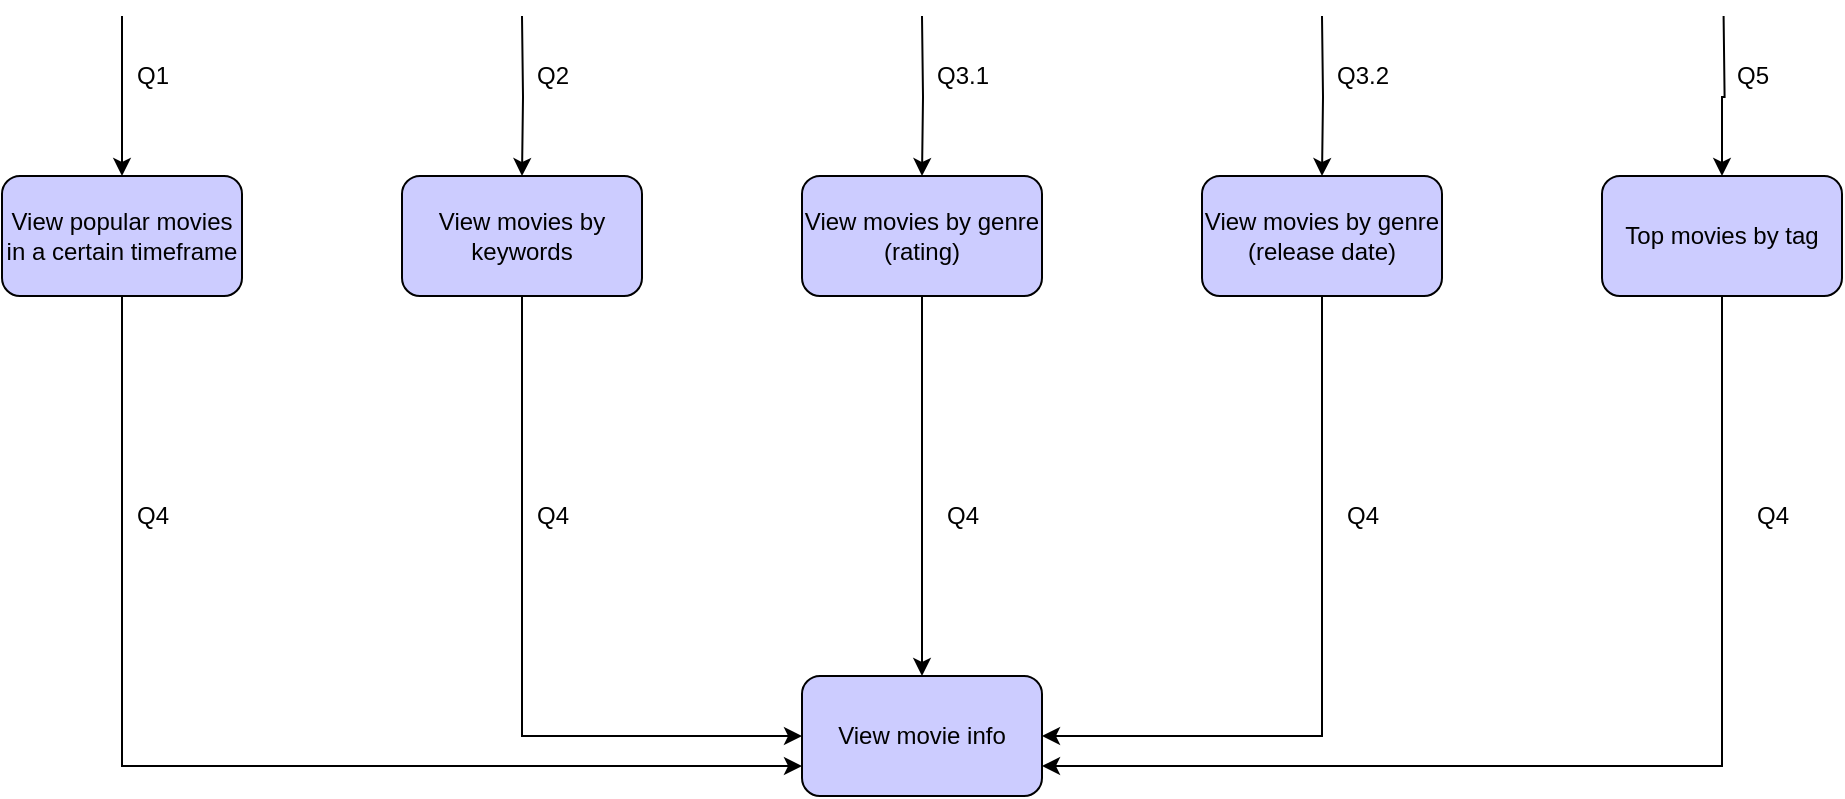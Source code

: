 <mxfile version="20.0.0" type="device"><diagram id="UzDGw8xLHA9OB_k00dZj" name="Page-1"><mxGraphModel dx="865" dy="1256" grid="1" gridSize="10" guides="1" tooltips="1" connect="1" arrows="1" fold="1" page="0" pageScale="1" pageWidth="827" pageHeight="1169" math="0" shadow="0"><root><mxCell id="0"/><mxCell id="1" parent="0"/><mxCell id="HHup6_fOBy6k7rMLV8aZ-13" value="" style="edgeStyle=orthogonalEdgeStyle;rounded=0;orthogonalLoop=1;jettySize=auto;html=1;" edge="1" parent="1" target="HHup6_fOBy6k7rMLV8aZ-8"><mxGeometry relative="1" as="geometry"><mxPoint x="300" y="-660" as="sourcePoint"/></mxGeometry></mxCell><mxCell id="HHup6_fOBy6k7rMLV8aZ-23" style="edgeStyle=orthogonalEdgeStyle;rounded=0;orthogonalLoop=1;jettySize=auto;html=1;entryX=0;entryY=0.75;entryDx=0;entryDy=0;" edge="1" parent="1" source="HHup6_fOBy6k7rMLV8aZ-7" target="HHup6_fOBy6k7rMLV8aZ-11"><mxGeometry relative="1" as="geometry"><Array as="points"><mxPoint x="100" y="-285"/></Array></mxGeometry></mxCell><mxCell id="HHup6_fOBy6k7rMLV8aZ-7" value="View popular movies in a certain timeframe" style="rounded=1;whiteSpace=wrap;html=1;fillColor=#CCCCFF;" vertex="1" parent="1"><mxGeometry x="40" y="-580" width="120" height="60" as="geometry"/></mxCell><mxCell id="HHup6_fOBy6k7rMLV8aZ-14" value="" style="edgeStyle=orthogonalEdgeStyle;rounded=0;orthogonalLoop=1;jettySize=auto;html=1;" edge="1" parent="1" target="HHup6_fOBy6k7rMLV8aZ-9"><mxGeometry relative="1" as="geometry"><mxPoint x="500" y="-660" as="sourcePoint"/></mxGeometry></mxCell><mxCell id="HHup6_fOBy6k7rMLV8aZ-24" style="edgeStyle=orthogonalEdgeStyle;rounded=0;orthogonalLoop=1;jettySize=auto;html=1;" edge="1" parent="1" source="HHup6_fOBy6k7rMLV8aZ-8" target="HHup6_fOBy6k7rMLV8aZ-11"><mxGeometry relative="1" as="geometry"><Array as="points"><mxPoint x="300" y="-300"/></Array></mxGeometry></mxCell><mxCell id="HHup6_fOBy6k7rMLV8aZ-8" value="View movies by keywords" style="rounded=1;whiteSpace=wrap;html=1;fillColor=#CCCCFF;" vertex="1" parent="1"><mxGeometry x="240" y="-580" width="120" height="60" as="geometry"/></mxCell><mxCell id="HHup6_fOBy6k7rMLV8aZ-15" value="" style="edgeStyle=orthogonalEdgeStyle;rounded=0;orthogonalLoop=1;jettySize=auto;html=1;" edge="1" parent="1" target="HHup6_fOBy6k7rMLV8aZ-10"><mxGeometry relative="1" as="geometry"><mxPoint x="700" y="-660" as="sourcePoint"/></mxGeometry></mxCell><mxCell id="HHup6_fOBy6k7rMLV8aZ-25" style="edgeStyle=orthogonalEdgeStyle;rounded=0;orthogonalLoop=1;jettySize=auto;html=1;" edge="1" parent="1" source="HHup6_fOBy6k7rMLV8aZ-9" target="HHup6_fOBy6k7rMLV8aZ-11"><mxGeometry relative="1" as="geometry"/></mxCell><mxCell id="HHup6_fOBy6k7rMLV8aZ-9" value="View movies by genre (rating)" style="rounded=1;whiteSpace=wrap;html=1;fillColor=#CCCCFF;" vertex="1" parent="1"><mxGeometry x="440" y="-580" width="120" height="60" as="geometry"/></mxCell><mxCell id="HHup6_fOBy6k7rMLV8aZ-16" value="" style="edgeStyle=orthogonalEdgeStyle;rounded=0;orthogonalLoop=1;jettySize=auto;html=1;" edge="1" parent="1" target="HHup6_fOBy6k7rMLV8aZ-12"><mxGeometry relative="1" as="geometry"><mxPoint x="900.8" y="-660" as="sourcePoint"/></mxGeometry></mxCell><mxCell id="HHup6_fOBy6k7rMLV8aZ-26" style="edgeStyle=orthogonalEdgeStyle;rounded=0;orthogonalLoop=1;jettySize=auto;html=1;entryX=1;entryY=0.5;entryDx=0;entryDy=0;" edge="1" parent="1" source="HHup6_fOBy6k7rMLV8aZ-10" target="HHup6_fOBy6k7rMLV8aZ-11"><mxGeometry relative="1" as="geometry"><mxPoint x="560" y="-310" as="targetPoint"/><Array as="points"><mxPoint x="700" y="-300"/></Array></mxGeometry></mxCell><mxCell id="HHup6_fOBy6k7rMLV8aZ-10" value="View movies by genre (release date)" style="rounded=1;whiteSpace=wrap;html=1;fillColor=#CCCCFF;" vertex="1" parent="1"><mxGeometry x="640" y="-580" width="120" height="60" as="geometry"/></mxCell><mxCell id="HHup6_fOBy6k7rMLV8aZ-11" value="View movie info" style="rounded=1;whiteSpace=wrap;html=1;fillColor=#CCCCFF;" vertex="1" parent="1"><mxGeometry x="440" y="-330" width="120" height="60" as="geometry"/></mxCell><mxCell id="HHup6_fOBy6k7rMLV8aZ-27" style="edgeStyle=orthogonalEdgeStyle;rounded=0;orthogonalLoop=1;jettySize=auto;html=1;entryX=1;entryY=0.75;entryDx=0;entryDy=0;" edge="1" parent="1" source="HHup6_fOBy6k7rMLV8aZ-12" target="HHup6_fOBy6k7rMLV8aZ-11"><mxGeometry relative="1" as="geometry"><Array as="points"><mxPoint x="900" y="-285"/></Array></mxGeometry></mxCell><mxCell id="HHup6_fOBy6k7rMLV8aZ-12" value="Top movies by tag" style="rounded=1;whiteSpace=wrap;html=1;fillColor=#CCCCFF;" vertex="1" parent="1"><mxGeometry x="840" y="-580" width="120" height="60" as="geometry"/></mxCell><mxCell id="HHup6_fOBy6k7rMLV8aZ-17" value="" style="endArrow=classic;html=1;rounded=0;entryX=0.5;entryY=0;entryDx=0;entryDy=0;" edge="1" parent="1" target="HHup6_fOBy6k7rMLV8aZ-7"><mxGeometry width="50" height="50" relative="1" as="geometry"><mxPoint x="100" y="-660" as="sourcePoint"/><mxPoint x="40" y="-550" as="targetPoint"/></mxGeometry></mxCell><mxCell id="HHup6_fOBy6k7rMLV8aZ-18" value="Q1" style="text;html=1;align=center;verticalAlign=middle;resizable=0;points=[];autosize=1;strokeColor=none;fillColor=none;" vertex="1" parent="1"><mxGeometry x="100" y="-640" width="30" height="20" as="geometry"/></mxCell><mxCell id="HHup6_fOBy6k7rMLV8aZ-19" value="Q2" style="text;html=1;align=center;verticalAlign=middle;resizable=0;points=[];autosize=1;strokeColor=none;fillColor=none;" vertex="1" parent="1"><mxGeometry x="300" y="-640" width="30" height="20" as="geometry"/></mxCell><mxCell id="HHup6_fOBy6k7rMLV8aZ-20" value="Q3.1" style="text;html=1;align=center;verticalAlign=middle;resizable=0;points=[];autosize=1;strokeColor=none;fillColor=none;" vertex="1" parent="1"><mxGeometry x="500" y="-640" width="40" height="20" as="geometry"/></mxCell><mxCell id="HHup6_fOBy6k7rMLV8aZ-21" value="Q3.2" style="text;html=1;align=center;verticalAlign=middle;resizable=0;points=[];autosize=1;strokeColor=none;fillColor=none;" vertex="1" parent="1"><mxGeometry x="700" y="-640" width="40" height="20" as="geometry"/></mxCell><mxCell id="HHup6_fOBy6k7rMLV8aZ-22" value="Q5" style="text;html=1;align=center;verticalAlign=middle;resizable=0;points=[];autosize=1;strokeColor=none;fillColor=none;" vertex="1" parent="1"><mxGeometry x="900" y="-640" width="30" height="20" as="geometry"/></mxCell><mxCell id="HHup6_fOBy6k7rMLV8aZ-29" value="Q4" style="text;html=1;align=center;verticalAlign=middle;resizable=0;points=[];autosize=1;strokeColor=none;fillColor=none;" vertex="1" parent="1"><mxGeometry x="100" y="-420" width="30" height="20" as="geometry"/></mxCell><mxCell id="HHup6_fOBy6k7rMLV8aZ-30" value="Q4" style="text;html=1;align=center;verticalAlign=middle;resizable=0;points=[];autosize=1;strokeColor=none;fillColor=none;" vertex="1" parent="1"><mxGeometry x="300" y="-420" width="30" height="20" as="geometry"/></mxCell><mxCell id="HHup6_fOBy6k7rMLV8aZ-31" value="Q4" style="text;html=1;align=center;verticalAlign=middle;resizable=0;points=[];autosize=1;strokeColor=none;fillColor=none;" vertex="1" parent="1"><mxGeometry x="505" y="-420" width="30" height="20" as="geometry"/></mxCell><mxCell id="HHup6_fOBy6k7rMLV8aZ-32" value="Q4" style="text;html=1;align=center;verticalAlign=middle;resizable=0;points=[];autosize=1;strokeColor=none;fillColor=none;" vertex="1" parent="1"><mxGeometry x="705" y="-420" width="30" height="20" as="geometry"/></mxCell><mxCell id="HHup6_fOBy6k7rMLV8aZ-33" value="Q4" style="text;html=1;align=center;verticalAlign=middle;resizable=0;points=[];autosize=1;strokeColor=none;fillColor=none;" vertex="1" parent="1"><mxGeometry x="910" y="-420" width="30" height="20" as="geometry"/></mxCell></root></mxGraphModel></diagram></mxfile>